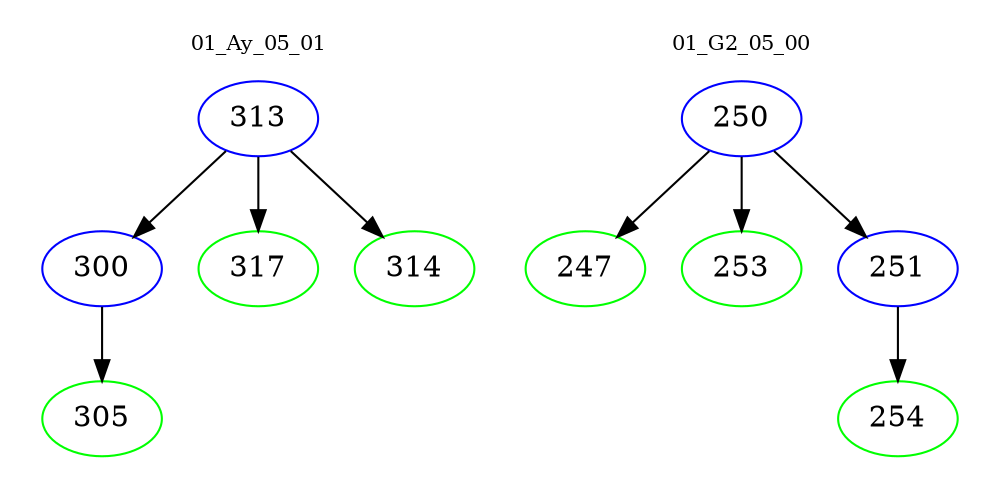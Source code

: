 digraph{
subgraph cluster_0 {
color = white
label = "01_Ay_05_01";
fontsize=10;
T0_313 [label="313", color="blue"]
T0_313 -> T0_300 [color="black"]
T0_300 [label="300", color="blue"]
T0_300 -> T0_305 [color="black"]
T0_305 [label="305", color="green"]
T0_313 -> T0_317 [color="black"]
T0_317 [label="317", color="green"]
T0_313 -> T0_314 [color="black"]
T0_314 [label="314", color="green"]
}
subgraph cluster_1 {
color = white
label = "01_G2_05_00";
fontsize=10;
T1_250 [label="250", color="blue"]
T1_250 -> T1_247 [color="black"]
T1_247 [label="247", color="green"]
T1_250 -> T1_253 [color="black"]
T1_253 [label="253", color="green"]
T1_250 -> T1_251 [color="black"]
T1_251 [label="251", color="blue"]
T1_251 -> T1_254 [color="black"]
T1_254 [label="254", color="green"]
}
}
